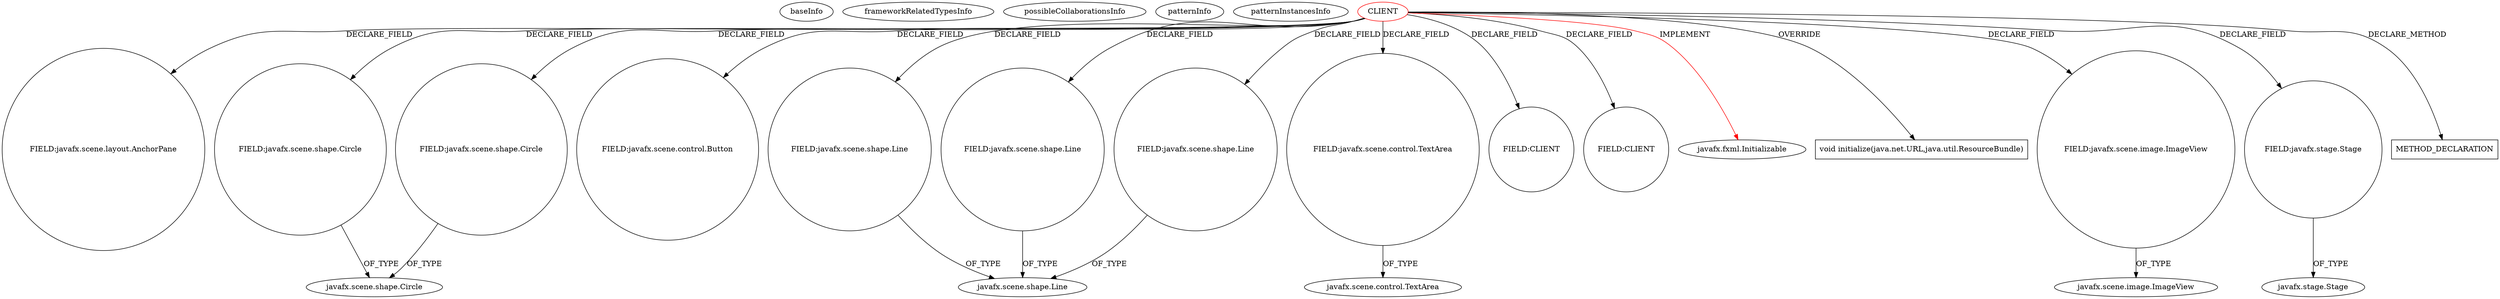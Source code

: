digraph {
baseInfo[graphId=797,category="pattern",isAnonymous=false,possibleRelation=false]
frameworkRelatedTypesInfo[0="javafx.fxml.Initializable"]
possibleCollaborationsInfo[]
patternInfo[frequency=2.0,patternRootClient=0]
patternInstancesInfo[0="josesoler7-agendavital~/josesoler7-agendavital/agendavital-master/src/agendavital/vista/FXMLAnadirMomentoController.java~FXMLAnadirMomentoController~3384",1="josesoler7-agendavital~/josesoler7-agendavital/agendavital-master/src/agendavital/vista/FXMLMomentoController.java~FXMLMomentoController~3370"]
2[label="FIELD:javafx.scene.layout.AnchorPane",vertexType="FIELD_DECLARATION",isFrameworkType=false,shape=circle]
0[label="CLIENT",vertexType="ROOT_CLIENT_CLASS_DECLARATION",isFrameworkType=false,color=red]
10[label="FIELD:javafx.scene.shape.Circle",vertexType="FIELD_DECLARATION",isFrameworkType=false,shape=circle]
12[label="FIELD:javafx.scene.shape.Circle",vertexType="FIELD_DECLARATION",isFrameworkType=false,shape=circle]
4[label="FIELD:javafx.scene.control.Button",vertexType="FIELD_DECLARATION",isFrameworkType=false,shape=circle]
31[label="FIELD:javafx.scene.shape.Line",vertexType="FIELD_DECLARATION",isFrameworkType=false,shape=circle]
29[label="FIELD:javafx.scene.shape.Line",vertexType="FIELD_DECLARATION",isFrameworkType=false,shape=circle]
33[label="FIELD:javafx.scene.shape.Line",vertexType="FIELD_DECLARATION",isFrameworkType=false,shape=circle]
25[label="FIELD:javafx.scene.control.TextArea",vertexType="FIELD_DECLARATION",isFrameworkType=false,shape=circle]
22[label="FIELD:CLIENT",vertexType="FIELD_DECLARATION",isFrameworkType=false,shape=circle]
16[label="FIELD:CLIENT",vertexType="FIELD_DECLARATION",isFrameworkType=false,shape=circle]
1[label="javafx.fxml.Initializable",vertexType="FRAMEWORK_INTERFACE_TYPE",isFrameworkType=false]
11[label="javafx.scene.shape.Circle",vertexType="FRAMEWORK_CLASS_TYPE",isFrameworkType=false]
26[label="javafx.scene.control.TextArea",vertexType="FRAMEWORK_CLASS_TYPE",isFrameworkType=false]
30[label="javafx.scene.shape.Line",vertexType="FRAMEWORK_CLASS_TYPE",isFrameworkType=false]
47[label="void initialize(java.net.URL,java.util.ResourceBundle)",vertexType="OVERRIDING_METHOD_DECLARATION",isFrameworkType=false,shape=box]
27[label="FIELD:javafx.scene.image.ImageView",vertexType="FIELD_DECLARATION",isFrameworkType=false,shape=circle]
28[label="javafx.scene.image.ImageView",vertexType="FRAMEWORK_CLASS_TYPE",isFrameworkType=false]
45[label="FIELD:javafx.stage.Stage",vertexType="FIELD_DECLARATION",isFrameworkType=false,shape=circle]
46[label="javafx.stage.Stage",vertexType="FRAMEWORK_CLASS_TYPE",isFrameworkType=false]
66[label="METHOD_DECLARATION",vertexType="CLIENT_METHOD_DECLARATION",isFrameworkType=false,shape=box]
45->46[label="OF_TYPE"]
0->27[label="DECLARE_FIELD"]
0->16[label="DECLARE_FIELD"]
0->47[label="OVERRIDE"]
0->66[label="DECLARE_METHOD"]
0->2[label="DECLARE_FIELD"]
0->22[label="DECLARE_FIELD"]
29->30[label="OF_TYPE"]
0->45[label="DECLARE_FIELD"]
33->30[label="OF_TYPE"]
25->26[label="OF_TYPE"]
10->11[label="OF_TYPE"]
12->11[label="OF_TYPE"]
27->28[label="OF_TYPE"]
0->1[label="IMPLEMENT",color=red]
0->10[label="DECLARE_FIELD"]
0->33[label="DECLARE_FIELD"]
31->30[label="OF_TYPE"]
0->12[label="DECLARE_FIELD"]
0->4[label="DECLARE_FIELD"]
0->25[label="DECLARE_FIELD"]
0->29[label="DECLARE_FIELD"]
0->31[label="DECLARE_FIELD"]
}
